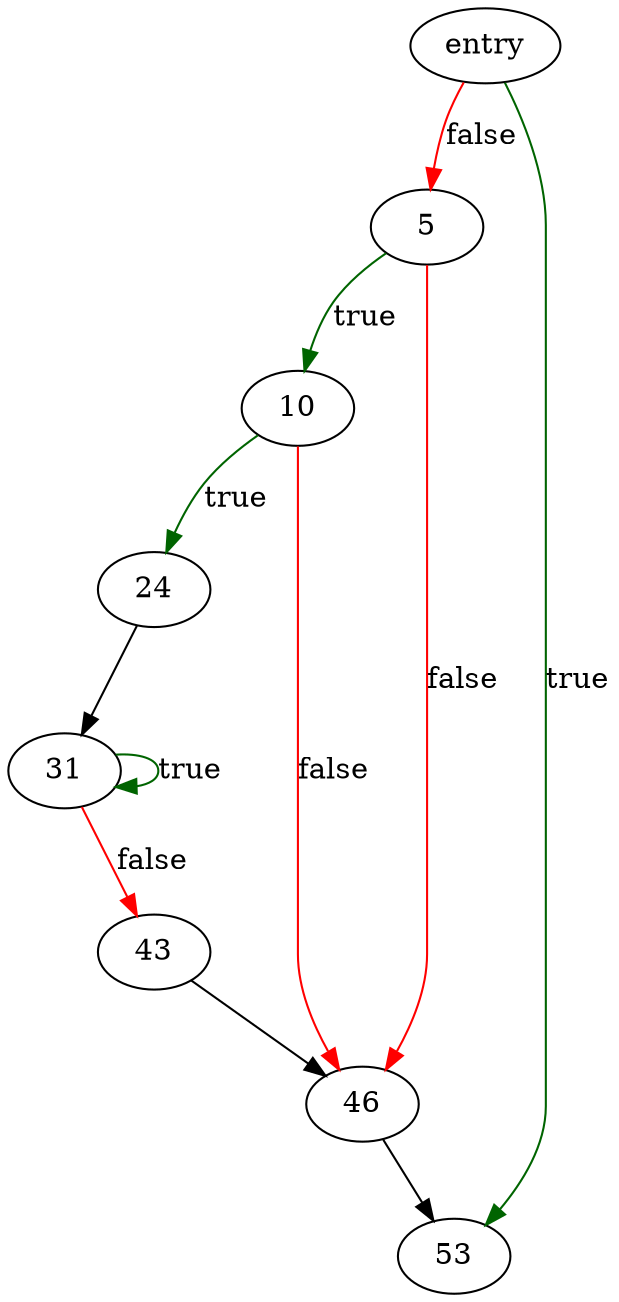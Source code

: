 digraph "blake2b_update" {
	// Node definitions.
	3 [label=entry];
	5;
	10;
	24;
	31;
	43;
	46;
	53;

	// Edge definitions.
	3 -> 5 [
		color=red
		label=false
	];
	3 -> 53 [
		color=darkgreen
		label=true
	];
	5 -> 10 [
		color=darkgreen
		label=true
	];
	5 -> 46 [
		color=red
		label=false
	];
	10 -> 24 [
		color=darkgreen
		label=true
	];
	10 -> 46 [
		color=red
		label=false
	];
	24 -> 31;
	31 -> 31 [
		color=darkgreen
		label=true
	];
	31 -> 43 [
		color=red
		label=false
	];
	43 -> 46;
	46 -> 53;
}